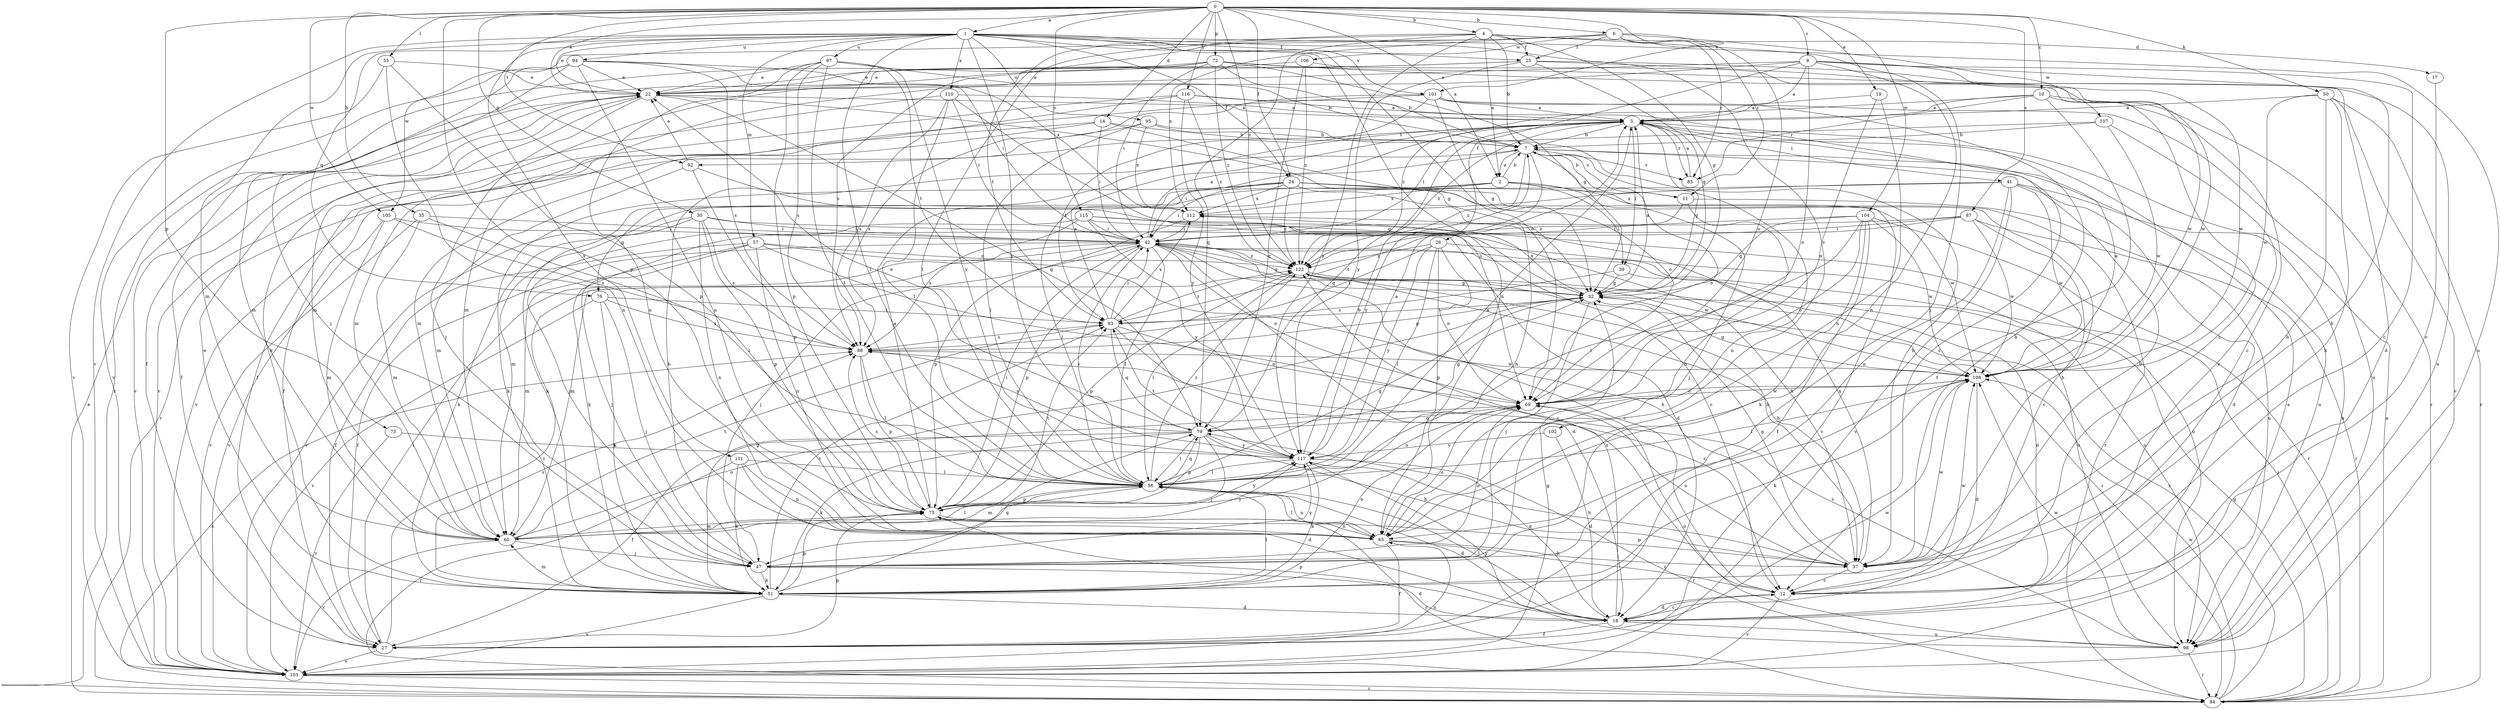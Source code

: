 strict digraph  {
0;
1;
2;
3;
4;
6;
7;
8;
10;
11;
12;
14;
17;
18;
19;
22;
24;
25;
26;
27;
30;
32;
35;
37;
39;
41;
42;
47;
50;
51;
55;
56;
57;
60;
65;
69;
72;
73;
75;
76;
79;
83;
84;
87;
88;
92;
93;
94;
95;
97;
98;
101;
102;
103;
104;
105;
106;
107;
108;
110;
111;
112;
115;
116;
117;
122;
0 -> 1  [label=a];
0 -> 2  [label=a];
0 -> 4  [label=b];
0 -> 6  [label=b];
0 -> 8  [label=c];
0 -> 10  [label=c];
0 -> 14  [label=d];
0 -> 19  [label=e];
0 -> 22  [label=e];
0 -> 24  [label=f];
0 -> 30  [label=g];
0 -> 35  [label=h];
0 -> 50  [label=k];
0 -> 55  [label=l];
0 -> 72  [label=p];
0 -> 73  [label=p];
0 -> 75  [label=p];
0 -> 87  [label=s];
0 -> 92  [label=t];
0 -> 101  [label=v];
0 -> 104  [label=w];
0 -> 105  [label=w];
0 -> 115  [label=y];
0 -> 116  [label=y];
0 -> 122  [label=z];
1 -> 22  [label=e];
1 -> 24  [label=f];
1 -> 25  [label=f];
1 -> 56  [label=l];
1 -> 57  [label=m];
1 -> 60  [label=m];
1 -> 65  [label=n];
1 -> 69  [label=o];
1 -> 76  [label=q];
1 -> 94  [label=u];
1 -> 95  [label=u];
1 -> 97  [label=u];
1 -> 98  [label=u];
1 -> 101  [label=v];
1 -> 102  [label=v];
1 -> 103  [label=v];
1 -> 110  [label=x];
1 -> 111  [label=x];
1 -> 117  [label=y];
2 -> 7  [label=b];
2 -> 39  [label=i];
2 -> 47  [label=j];
2 -> 51  [label=k];
2 -> 76  [label=q];
2 -> 103  [label=v];
2 -> 112  [label=x];
3 -> 7  [label=b];
3 -> 32  [label=g];
3 -> 39  [label=i];
3 -> 41  [label=i];
3 -> 79  [label=q];
3 -> 83  [label=r];
3 -> 92  [label=t];
3 -> 122  [label=z];
4 -> 2  [label=a];
4 -> 7  [label=b];
4 -> 17  [label=d];
4 -> 25  [label=f];
4 -> 32  [label=g];
4 -> 47  [label=j];
4 -> 56  [label=l];
4 -> 79  [label=q];
4 -> 93  [label=t];
4 -> 117  [label=y];
6 -> 11  [label=c];
6 -> 25  [label=f];
6 -> 69  [label=o];
6 -> 83  [label=r];
6 -> 88  [label=s];
6 -> 105  [label=w];
6 -> 106  [label=w];
6 -> 107  [label=w];
6 -> 112  [label=x];
7 -> 2  [label=a];
7 -> 11  [label=c];
7 -> 42  [label=i];
7 -> 65  [label=n];
7 -> 69  [label=o];
7 -> 83  [label=r];
7 -> 98  [label=u];
7 -> 117  [label=y];
7 -> 122  [label=z];
8 -> 3  [label=a];
8 -> 12  [label=c];
8 -> 22  [label=e];
8 -> 26  [label=f];
8 -> 37  [label=h];
8 -> 60  [label=m];
8 -> 65  [label=n];
8 -> 69  [label=o];
8 -> 108  [label=w];
10 -> 3  [label=a];
10 -> 12  [label=c];
10 -> 27  [label=f];
10 -> 83  [label=r];
10 -> 84  [label=r];
10 -> 122  [label=z];
11 -> 7  [label=b];
11 -> 65  [label=n];
11 -> 98  [label=u];
11 -> 122  [label=z];
12 -> 18  [label=d];
12 -> 103  [label=v];
12 -> 108  [label=w];
14 -> 7  [label=b];
14 -> 27  [label=f];
14 -> 42  [label=i];
14 -> 69  [label=o];
14 -> 103  [label=v];
17 -> 12  [label=c];
18 -> 12  [label=c];
18 -> 27  [label=f];
18 -> 56  [label=l];
18 -> 75  [label=p];
18 -> 79  [label=q];
18 -> 98  [label=u];
18 -> 122  [label=z];
19 -> 3  [label=a];
19 -> 65  [label=n];
19 -> 69  [label=o];
22 -> 3  [label=a];
22 -> 27  [label=f];
22 -> 32  [label=g];
22 -> 47  [label=j];
22 -> 51  [label=k];
22 -> 79  [label=q];
22 -> 103  [label=v];
24 -> 37  [label=h];
24 -> 42  [label=i];
24 -> 51  [label=k];
24 -> 56  [label=l];
24 -> 65  [label=n];
24 -> 84  [label=r];
24 -> 108  [label=w];
24 -> 112  [label=x];
24 -> 122  [label=z];
25 -> 18  [label=d];
25 -> 22  [label=e];
25 -> 27  [label=f];
25 -> 32  [label=g];
25 -> 108  [label=w];
25 -> 117  [label=y];
26 -> 56  [label=l];
26 -> 69  [label=o];
26 -> 75  [label=p];
26 -> 93  [label=t];
26 -> 98  [label=u];
26 -> 117  [label=y];
26 -> 122  [label=z];
27 -> 42  [label=i];
27 -> 75  [label=p];
27 -> 103  [label=v];
27 -> 108  [label=w];
27 -> 122  [label=z];
30 -> 18  [label=d];
30 -> 42  [label=i];
30 -> 51  [label=k];
30 -> 65  [label=n];
30 -> 75  [label=p];
30 -> 88  [label=s];
30 -> 103  [label=v];
32 -> 3  [label=a];
32 -> 47  [label=j];
32 -> 93  [label=t];
32 -> 112  [label=x];
35 -> 42  [label=i];
35 -> 56  [label=l];
35 -> 60  [label=m];
35 -> 103  [label=v];
37 -> 7  [label=b];
37 -> 12  [label=c];
37 -> 32  [label=g];
37 -> 69  [label=o];
37 -> 75  [label=p];
37 -> 108  [label=w];
37 -> 112  [label=x];
39 -> 18  [label=d];
39 -> 32  [label=g];
39 -> 88  [label=s];
41 -> 18  [label=d];
41 -> 60  [label=m];
41 -> 65  [label=n];
41 -> 98  [label=u];
41 -> 103  [label=v];
41 -> 108  [label=w];
41 -> 112  [label=x];
42 -> 3  [label=a];
42 -> 12  [label=c];
42 -> 18  [label=d];
42 -> 27  [label=f];
42 -> 32  [label=g];
42 -> 37  [label=h];
42 -> 47  [label=j];
42 -> 56  [label=l];
42 -> 60  [label=m];
42 -> 69  [label=o];
42 -> 75  [label=p];
42 -> 98  [label=u];
42 -> 108  [label=w];
42 -> 122  [label=z];
47 -> 7  [label=b];
47 -> 18  [label=d];
47 -> 51  [label=k];
47 -> 69  [label=o];
47 -> 117  [label=y];
50 -> 3  [label=a];
50 -> 37  [label=h];
50 -> 51  [label=k];
50 -> 84  [label=r];
50 -> 103  [label=v];
50 -> 108  [label=w];
51 -> 18  [label=d];
51 -> 22  [label=e];
51 -> 32  [label=g];
51 -> 56  [label=l];
51 -> 60  [label=m];
51 -> 69  [label=o];
51 -> 75  [label=p];
51 -> 79  [label=q];
51 -> 88  [label=s];
51 -> 93  [label=t];
51 -> 103  [label=v];
55 -> 22  [label=e];
55 -> 65  [label=n];
55 -> 75  [label=p];
55 -> 103  [label=v];
56 -> 3  [label=a];
56 -> 18  [label=d];
56 -> 32  [label=g];
56 -> 42  [label=i];
56 -> 60  [label=m];
56 -> 65  [label=n];
56 -> 69  [label=o];
56 -> 75  [label=p];
56 -> 79  [label=q];
56 -> 122  [label=z];
57 -> 12  [label=c];
57 -> 27  [label=f];
57 -> 37  [label=h];
57 -> 47  [label=j];
57 -> 60  [label=m];
57 -> 65  [label=n];
57 -> 122  [label=z];
60 -> 47  [label=j];
60 -> 56  [label=l];
60 -> 69  [label=o];
60 -> 93  [label=t];
60 -> 103  [label=v];
60 -> 117  [label=y];
65 -> 12  [label=c];
65 -> 27  [label=f];
65 -> 37  [label=h];
65 -> 56  [label=l];
65 -> 69  [label=o];
69 -> 79  [label=q];
69 -> 108  [label=w];
72 -> 7  [label=b];
72 -> 12  [label=c];
72 -> 22  [label=e];
72 -> 32  [label=g];
72 -> 42  [label=i];
72 -> 60  [label=m];
72 -> 84  [label=r];
72 -> 98  [label=u];
72 -> 122  [label=z];
73 -> 103  [label=v];
73 -> 117  [label=y];
75 -> 3  [label=a];
75 -> 42  [label=i];
75 -> 60  [label=m];
75 -> 65  [label=n];
75 -> 84  [label=r];
75 -> 88  [label=s];
75 -> 93  [label=t];
75 -> 117  [label=y];
76 -> 47  [label=j];
76 -> 51  [label=k];
76 -> 88  [label=s];
76 -> 93  [label=t];
76 -> 103  [label=v];
79 -> 22  [label=e];
79 -> 27  [label=f];
79 -> 32  [label=g];
79 -> 37  [label=h];
79 -> 47  [label=j];
79 -> 51  [label=k];
79 -> 56  [label=l];
79 -> 75  [label=p];
79 -> 88  [label=s];
79 -> 117  [label=y];
83 -> 3  [label=a];
84 -> 3  [label=a];
84 -> 22  [label=e];
84 -> 32  [label=g];
84 -> 42  [label=i];
84 -> 88  [label=s];
84 -> 108  [label=w];
84 -> 122  [label=z];
87 -> 12  [label=c];
87 -> 42  [label=i];
87 -> 51  [label=k];
87 -> 84  [label=r];
87 -> 93  [label=t];
87 -> 108  [label=w];
88 -> 32  [label=g];
88 -> 56  [label=l];
88 -> 75  [label=p];
88 -> 108  [label=w];
92 -> 22  [label=e];
92 -> 32  [label=g];
92 -> 60  [label=m];
92 -> 75  [label=p];
93 -> 3  [label=a];
93 -> 12  [label=c];
93 -> 42  [label=i];
93 -> 69  [label=o];
93 -> 79  [label=q];
93 -> 88  [label=s];
93 -> 112  [label=x];
93 -> 122  [label=z];
94 -> 22  [label=e];
94 -> 42  [label=i];
94 -> 47  [label=j];
94 -> 60  [label=m];
94 -> 65  [label=n];
94 -> 88  [label=s];
94 -> 103  [label=v];
94 -> 112  [label=x];
95 -> 7  [label=b];
95 -> 37  [label=h];
95 -> 56  [label=l];
95 -> 84  [label=r];
95 -> 112  [label=x];
97 -> 7  [label=b];
97 -> 22  [label=e];
97 -> 56  [label=l];
97 -> 65  [label=n];
97 -> 75  [label=p];
97 -> 88  [label=s];
97 -> 93  [label=t];
97 -> 117  [label=y];
98 -> 69  [label=o];
98 -> 84  [label=r];
98 -> 88  [label=s];
98 -> 108  [label=w];
98 -> 117  [label=y];
101 -> 3  [label=a];
101 -> 32  [label=g];
101 -> 37  [label=h];
101 -> 60  [label=m];
101 -> 88  [label=s];
101 -> 93  [label=t];
101 -> 98  [label=u];
102 -> 18  [label=d];
102 -> 117  [label=y];
103 -> 3  [label=a];
103 -> 32  [label=g];
103 -> 65  [label=n];
103 -> 84  [label=r];
104 -> 27  [label=f];
104 -> 32  [label=g];
104 -> 42  [label=i];
104 -> 51  [label=k];
104 -> 56  [label=l];
104 -> 69  [label=o];
104 -> 84  [label=r];
104 -> 108  [label=w];
105 -> 42  [label=i];
105 -> 60  [label=m];
105 -> 88  [label=s];
105 -> 103  [label=v];
106 -> 22  [label=e];
106 -> 79  [label=q];
106 -> 108  [label=w];
106 -> 122  [label=z];
107 -> 7  [label=b];
107 -> 12  [label=c];
107 -> 42  [label=i];
107 -> 108  [label=w];
108 -> 3  [label=a];
108 -> 18  [label=d];
108 -> 32  [label=g];
108 -> 51  [label=k];
108 -> 56  [label=l];
108 -> 69  [label=o];
110 -> 3  [label=a];
110 -> 42  [label=i];
110 -> 56  [label=l];
110 -> 69  [label=o];
110 -> 88  [label=s];
110 -> 103  [label=v];
111 -> 18  [label=d];
111 -> 51  [label=k];
111 -> 56  [label=l];
111 -> 65  [label=n];
111 -> 84  [label=r];
112 -> 42  [label=i];
112 -> 75  [label=p];
115 -> 12  [label=c];
115 -> 37  [label=h];
115 -> 42  [label=i];
115 -> 47  [label=j];
115 -> 88  [label=s];
115 -> 98  [label=u];
115 -> 117  [label=y];
116 -> 3  [label=a];
116 -> 12  [label=c];
116 -> 27  [label=f];
116 -> 60  [label=m];
116 -> 117  [label=y];
116 -> 122  [label=z];
117 -> 3  [label=a];
117 -> 7  [label=b];
117 -> 37  [label=h];
117 -> 51  [label=k];
117 -> 56  [label=l];
117 -> 84  [label=r];
117 -> 93  [label=t];
122 -> 32  [label=g];
122 -> 37  [label=h];
122 -> 56  [label=l];
122 -> 75  [label=p];
122 -> 84  [label=r];
}
